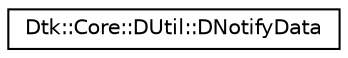 digraph "类继承关系图"
{
  edge [fontname="Helvetica",fontsize="10",labelfontname="Helvetica",labelfontsize="10"];
  node [fontname="Helvetica",fontsize="10",shape=record];
  rankdir="LR";
  Node0 [label="Dtk::Core::DUtil::DNotifyData",height=0.2,width=0.4,color="black", fillcolor="white", style="filled",URL="$struct_dtk_1_1_core_1_1_d_util_1_1_d_notify_data.html"];
}
